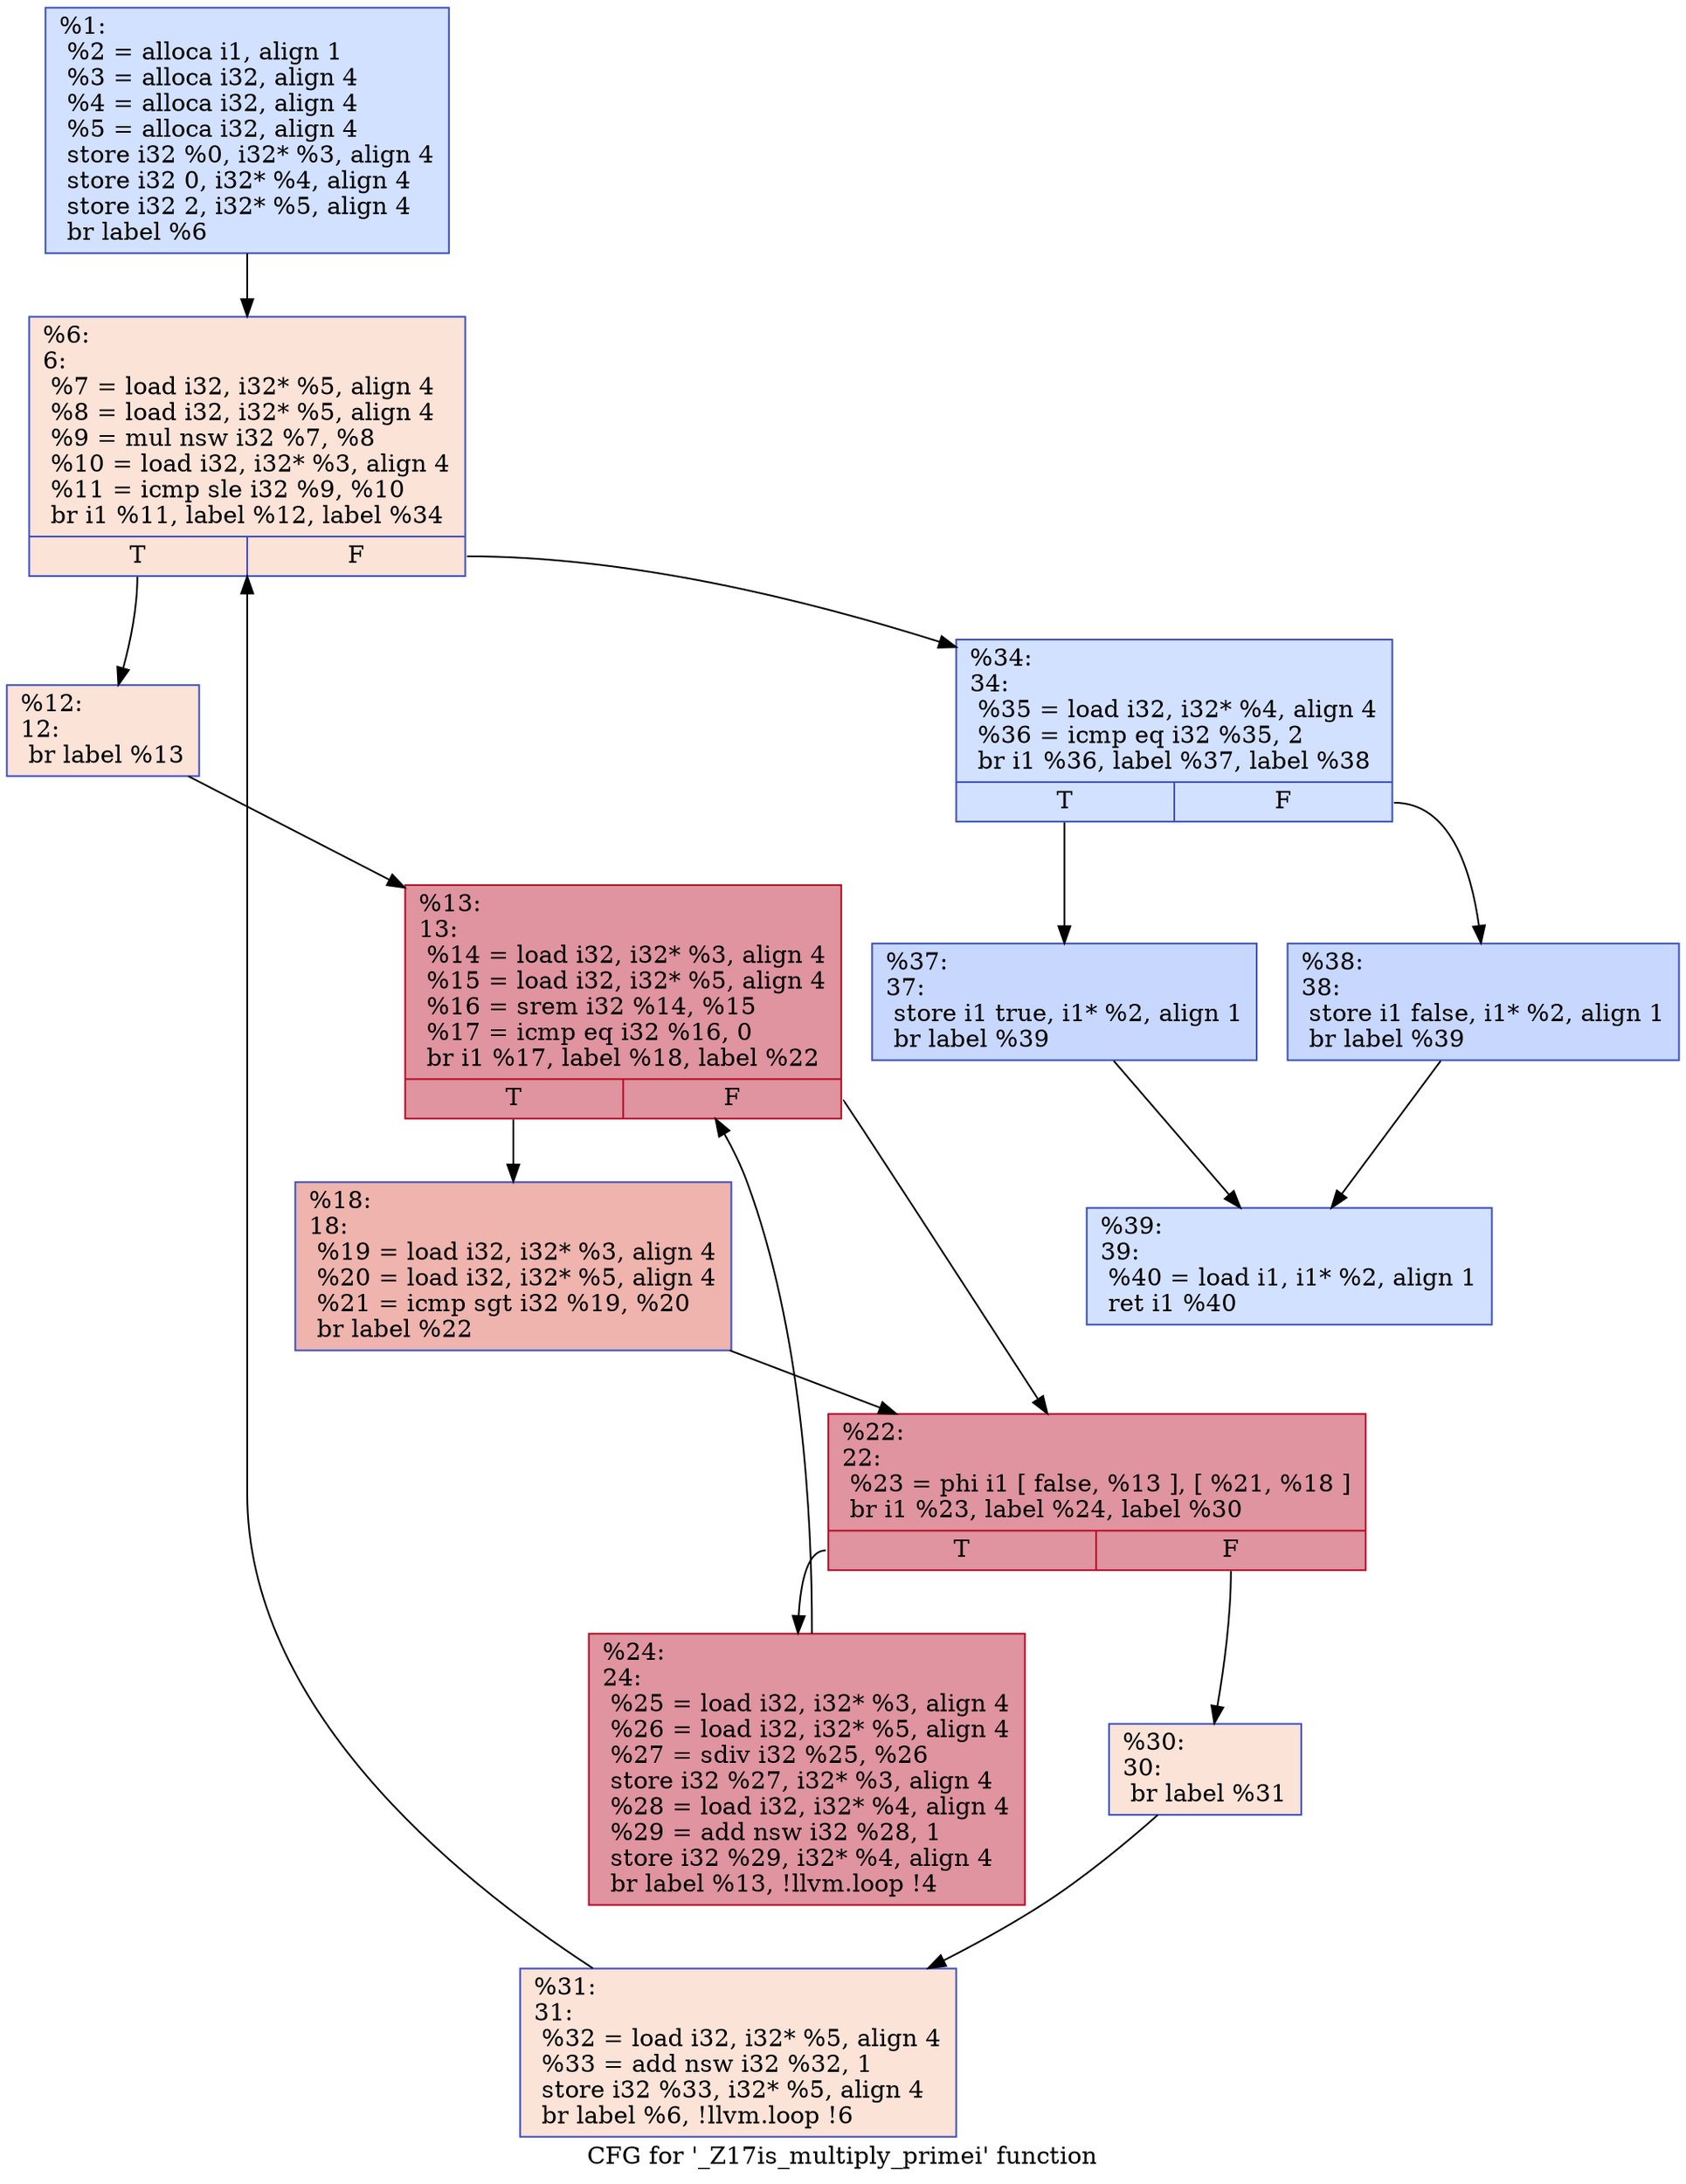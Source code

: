 digraph "CFG for '_Z17is_multiply_primei' function" {
	label="CFG for '_Z17is_multiply_primei' function";

	Node0x55da9d5f6a30 [shape=record,color="#3d50c3ff", style=filled, fillcolor="#9abbff70",label="{%1:\l  %2 = alloca i1, align 1\l  %3 = alloca i32, align 4\l  %4 = alloca i32, align 4\l  %5 = alloca i32, align 4\l  store i32 %0, i32* %3, align 4\l  store i32 0, i32* %4, align 4\l  store i32 2, i32* %5, align 4\l  br label %6\l}"];
	Node0x55da9d5f6a30 -> Node0x55da9d5f74b0;
	Node0x55da9d5f74b0 [shape=record,color="#3d50c3ff", style=filled, fillcolor="#f6bfa670",label="{%6:\l6:                                                \l  %7 = load i32, i32* %5, align 4\l  %8 = load i32, i32* %5, align 4\l  %9 = mul nsw i32 %7, %8\l  %10 = load i32, i32* %3, align 4\l  %11 = icmp sle i32 %9, %10\l  br i1 %11, label %12, label %34\l|{<s0>T|<s1>F}}"];
	Node0x55da9d5f74b0:s0 -> Node0x55da9d5f7210;
	Node0x55da9d5f74b0:s1 -> Node0x55da9d5f7870;
	Node0x55da9d5f7210 [shape=record,color="#3d50c3ff", style=filled, fillcolor="#f6bfa670",label="{%12:\l12:                                               \l  br label %13\l}"];
	Node0x55da9d5f7210 -> Node0x55da9d5f79b0;
	Node0x55da9d5f79b0 [shape=record,color="#b70d28ff", style=filled, fillcolor="#b70d2870",label="{%13:\l13:                                               \l  %14 = load i32, i32* %3, align 4\l  %15 = load i32, i32* %5, align 4\l  %16 = srem i32 %14, %15\l  %17 = icmp eq i32 %16, 0\l  br i1 %17, label %18, label %22\l|{<s0>T|<s1>F}}"];
	Node0x55da9d5f79b0:s0 -> Node0x55da9d5f7be0;
	Node0x55da9d5f79b0:s1 -> Node0x55da9d5f7c30;
	Node0x55da9d5f7be0 [shape=record,color="#3d50c3ff", style=filled, fillcolor="#d8564670",label="{%18:\l18:                                               \l  %19 = load i32, i32* %3, align 4\l  %20 = load i32, i32* %5, align 4\l  %21 = icmp sgt i32 %19, %20\l  br label %22\l}"];
	Node0x55da9d5f7be0 -> Node0x55da9d5f7c30;
	Node0x55da9d5f7c30 [shape=record,color="#b70d28ff", style=filled, fillcolor="#b70d2870",label="{%22:\l22:                                               \l  %23 = phi i1 [ false, %13 ], [ %21, %18 ]\l  br i1 %23, label %24, label %30\l|{<s0>T|<s1>F}}"];
	Node0x55da9d5f7c30:s0 -> Node0x55da9d5f8030;
	Node0x55da9d5f7c30:s1 -> Node0x55da9d5f8080;
	Node0x55da9d5f8030 [shape=record,color="#b70d28ff", style=filled, fillcolor="#b70d2870",label="{%24:\l24:                                               \l  %25 = load i32, i32* %3, align 4\l  %26 = load i32, i32* %5, align 4\l  %27 = sdiv i32 %25, %26\l  store i32 %27, i32* %3, align 4\l  %28 = load i32, i32* %4, align 4\l  %29 = add nsw i32 %28, 1\l  store i32 %29, i32* %4, align 4\l  br label %13, !llvm.loop !4\l}"];
	Node0x55da9d5f8030 -> Node0x55da9d5f79b0;
	Node0x55da9d5f8080 [shape=record,color="#3d50c3ff", style=filled, fillcolor="#f6bfa670",label="{%30:\l30:                                               \l  br label %31\l}"];
	Node0x55da9d5f8080 -> Node0x55da9d5f9050;
	Node0x55da9d5f9050 [shape=record,color="#3d50c3ff", style=filled, fillcolor="#f6bfa670",label="{%31:\l31:                                               \l  %32 = load i32, i32* %5, align 4\l  %33 = add nsw i32 %32, 1\l  store i32 %33, i32* %5, align 4\l  br label %6, !llvm.loop !6\l}"];
	Node0x55da9d5f9050 -> Node0x55da9d5f74b0;
	Node0x55da9d5f7870 [shape=record,color="#3d50c3ff", style=filled, fillcolor="#9abbff70",label="{%34:\l34:                                               \l  %35 = load i32, i32* %4, align 4\l  %36 = icmp eq i32 %35, 2\l  br i1 %36, label %37, label %38\l|{<s0>T|<s1>F}}"];
	Node0x55da9d5f7870:s0 -> Node0x55da9d5f96e0;
	Node0x55da9d5f7870:s1 -> Node0x55da9d5f9730;
	Node0x55da9d5f96e0 [shape=record,color="#3d50c3ff", style=filled, fillcolor="#81a4fb70",label="{%37:\l37:                                               \l  store i1 true, i1* %2, align 1\l  br label %39\l}"];
	Node0x55da9d5f96e0 -> Node0x55da9d5f9930;
	Node0x55da9d5f9730 [shape=record,color="#3d50c3ff", style=filled, fillcolor="#81a4fb70",label="{%38:\l38:                                               \l  store i1 false, i1* %2, align 1\l  br label %39\l}"];
	Node0x55da9d5f9730 -> Node0x55da9d5f9930;
	Node0x55da9d5f9930 [shape=record,color="#3d50c3ff", style=filled, fillcolor="#9abbff70",label="{%39:\l39:                                               \l  %40 = load i1, i1* %2, align 1\l  ret i1 %40\l}"];
}

